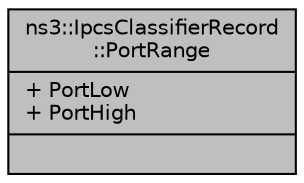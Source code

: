 digraph "ns3::IpcsClassifierRecord::PortRange"
{
  edge [fontname="Helvetica",fontsize="10",labelfontname="Helvetica",labelfontsize="10"];
  node [fontname="Helvetica",fontsize="10",shape=record];
  Node1 [label="{ns3::IpcsClassifierRecord\l::PortRange\n|+ PortLow\l+ PortHigh\l|}",height=0.2,width=0.4,color="black", fillcolor="grey75", style="filled", fontcolor="black"];
}
